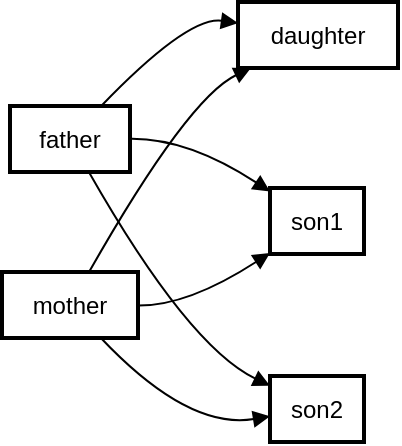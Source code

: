 <mxfile version="21.6.6" type="github">
  <diagram name="Page-1" id="o3hYJoVQd8n62TzI97gM">
    <mxGraphModel>
      <root>
        <mxCell id="0" />
        <mxCell id="1" parent="0" />
        <mxCell id="2" value="father" style="whiteSpace=wrap;strokeWidth=2;" vertex="1" parent="1">
          <mxGeometry x="4" y="52" width="60" height="33" as="geometry" />
        </mxCell>
        <mxCell id="3" value="daughter" style="whiteSpace=wrap;strokeWidth=2;" vertex="1" parent="1">
          <mxGeometry x="118" width="80" height="33" as="geometry" />
        </mxCell>
        <mxCell id="4" value="son1" style="whiteSpace=wrap;strokeWidth=2;" vertex="1" parent="1">
          <mxGeometry x="134" y="93" width="47" height="33" as="geometry" />
        </mxCell>
        <mxCell id="5" value="son2" style="whiteSpace=wrap;strokeWidth=2;" vertex="1" parent="1">
          <mxGeometry x="134" y="187" width="47" height="33" as="geometry" />
        </mxCell>
        <mxCell id="6" value="mother" style="whiteSpace=wrap;strokeWidth=2;" vertex="1" parent="1">
          <mxGeometry y="135" width="68" height="33" as="geometry" />
        </mxCell>
        <mxCell id="7" value="" style="curved=1;startArrow=none;endArrow=block;exitX=0.765;exitY=-0.009;entryX=-0.002;entryY=0.319;" edge="1" parent="1" source="2" target="3">
          <mxGeometry relative="1" as="geometry">
            <Array as="points">
              <mxPoint x="93" y="7" />
            </Array>
          </mxGeometry>
        </mxCell>
        <mxCell id="8" value="" style="curved=1;startArrow=none;endArrow=block;exitX=1.002;exitY=0.497;entryX=0.007;entryY=0.06;" edge="1" parent="1" source="2" target="4">
          <mxGeometry relative="1" as="geometry">
            <Array as="points">
              <mxPoint x="93" y="68" />
            </Array>
          </mxGeometry>
        </mxCell>
        <mxCell id="9" value="" style="curved=1;startArrow=none;endArrow=block;exitX=0.658;exitY=1.003;entryX=0.007;entryY=0.152;" edge="1" parent="1" source="2" target="5">
          <mxGeometry relative="1" as="geometry">
            <Array as="points">
              <mxPoint x="93" y="172" />
            </Array>
          </mxGeometry>
        </mxCell>
        <mxCell id="10" value="" style="curved=1;startArrow=none;endArrow=block;exitX=0.639;exitY=0.003;entryX=0.071;entryY=1.012;" edge="1" parent="1" source="6" target="3">
          <mxGeometry relative="1" as="geometry">
            <Array as="points">
              <mxPoint x="93" y="48" />
            </Array>
          </mxGeometry>
        </mxCell>
        <mxCell id="11" value="" style="curved=1;startArrow=none;endArrow=block;exitX=0.998;exitY=0.509;entryX=0.007;entryY=0.977;" edge="1" parent="1" source="6" target="4">
          <mxGeometry relative="1" as="geometry">
            <Array as="points">
              <mxPoint x="93" y="152" />
            </Array>
          </mxGeometry>
        </mxCell>
        <mxCell id="12" value="" style="curved=1;startArrow=none;endArrow=block;exitX=0.734;exitY=1.015;entryX=0.007;entryY=0.61;" edge="1" parent="1" source="6" target="5">
          <mxGeometry relative="1" as="geometry">
            <Array as="points">
              <mxPoint x="93" y="214" />
            </Array>
          </mxGeometry>
        </mxCell>
      </root>
    </mxGraphModel>
  </diagram>
</mxfile>
